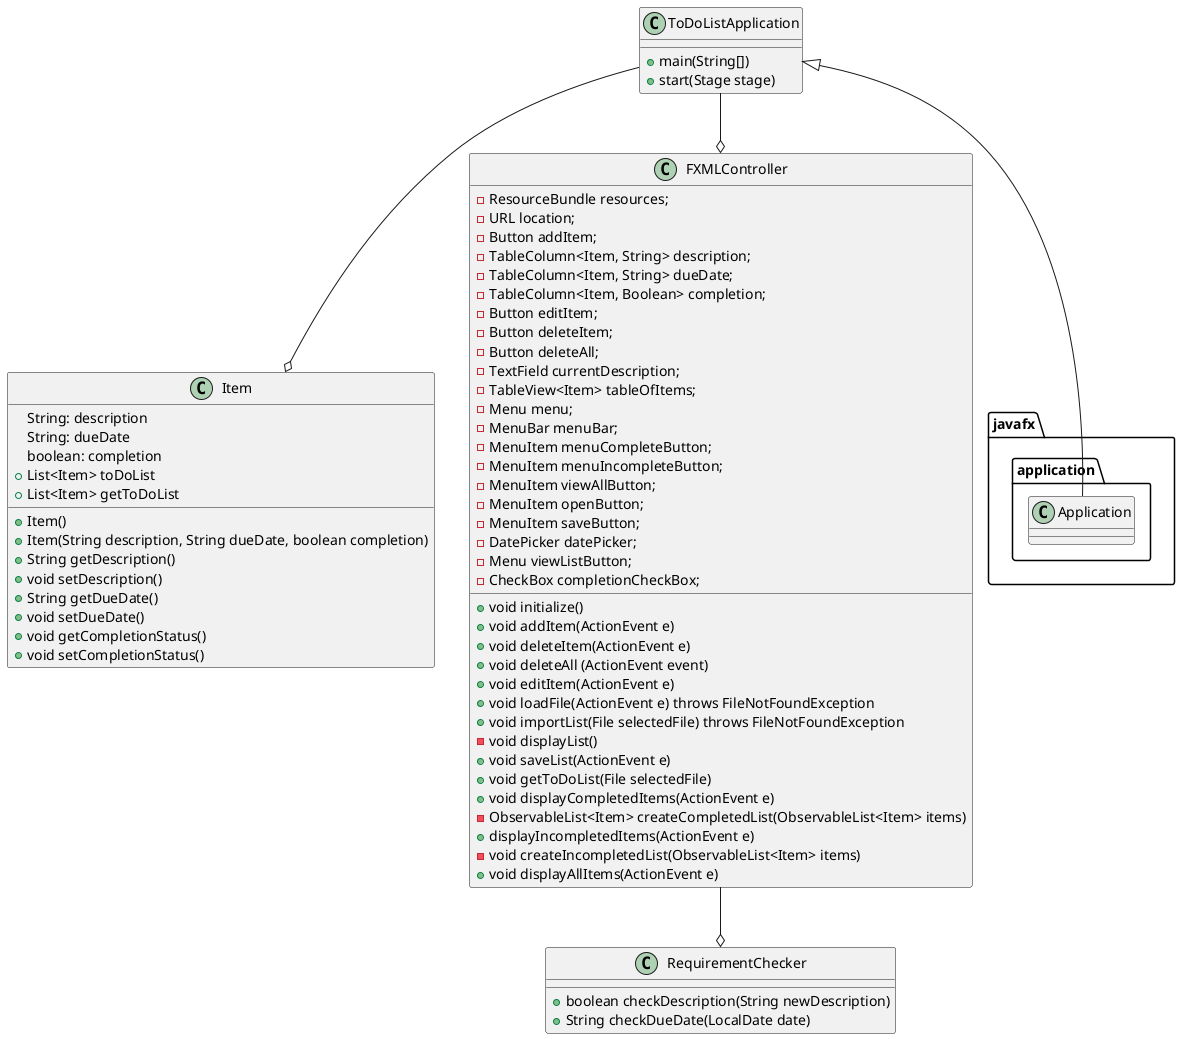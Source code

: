 @startuml
'https://plantuml.com/sequence-diagram

class ToDoListApplication
{
    +main(String[])
    +start(Stage stage)
}


class Item
{
    String: description
    String: dueDate
    boolean: completion
    +List<Item> toDoList
    +Item()
    +Item(String description, String dueDate, boolean completion)
    +String getDescription()
    +void setDescription()
    +String getDueDate()
    +void setDueDate()
    +void getCompletionStatus()
    +void setCompletionStatus()
    +List<Item> getToDoList
}


class FXMLController
{
        -ResourceBundle resources;
        -URL location;
        -Button addItem;
        -TableColumn<Item, String> description;
        -TableColumn<Item, String> dueDate;
        -TableColumn<Item, Boolean> completion;
        -Button editItem;
        -Button deleteItem;
        -Button deleteAll;
        -TextField currentDescription;
        -TableView<Item> tableOfItems;
        -Menu menu;
        -MenuBar menuBar;
        -MenuItem menuCompleteButton;
        -MenuItem menuIncompleteButton;
        -MenuItem viewAllButton;
        -MenuItem openButton;
        -MenuItem saveButton;
        -DatePicker datePicker;
        -Menu viewListButton;
        -CheckBox completionCheckBox;

        +void initialize()
        +void addItem(ActionEvent e)
        +void deleteItem(ActionEvent e)
        +void deleteAll (ActionEvent event)
        +void editItem(ActionEvent e)
        +void loadFile(ActionEvent e) throws FileNotFoundException
        +void importList(File selectedFile) throws FileNotFoundException
        -void displayList()
        +void saveList(ActionEvent e)
        +void getToDoList(File selectedFile)
        +void displayCompletedItems(ActionEvent e)
        -ObservableList<Item> createCompletedList(ObservableList<Item> items)
        +displayIncompletedItems(ActionEvent e)
        -void createIncompletedList(ObservableList<Item> items)
        +void displayAllItems(ActionEvent e)

}

class RequirementChecker
{
    + boolean checkDescription(String newDescription)
    +String checkDueDate(LocalDate date)
}

FXMLController --o RequirementChecker
ToDoListApplication <|-- javafx.application.Application
ToDoListApplication --o Item
ToDoListApplication --o FXMLController


@enduml